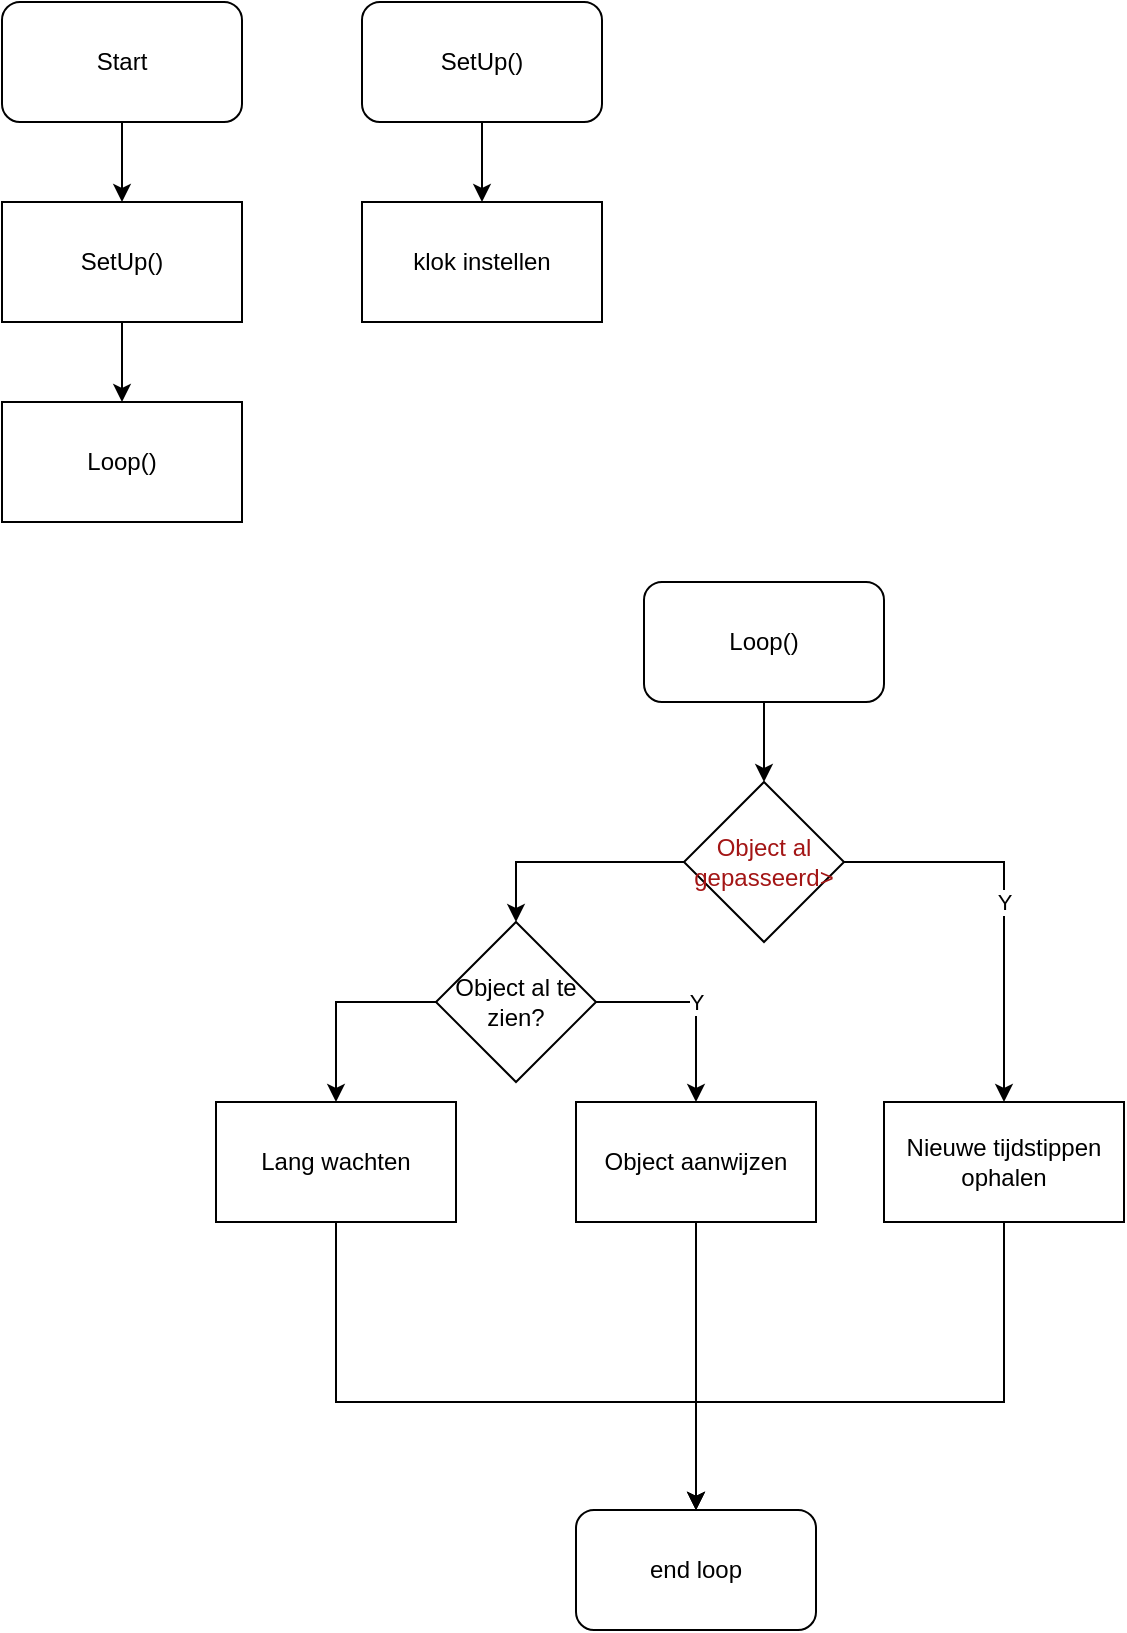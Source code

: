 <mxfile version="13.3.5" type="github" pages="10"><diagram id="nDQQhAxj4RlYoFEvrxW1" name="Logic"><mxGraphModel dx="782" dy="420" grid="1" gridSize="10" guides="1" tooltips="1" connect="1" arrows="1" fold="1" page="1" pageScale="1" pageWidth="827" pageHeight="1169" math="0" shadow="0"><root><mxCell id="0"/><mxCell id="1" parent="0"/><mxCell id="RxTnRU1faDmKkdIVSHsz-3" style="edgeStyle=orthogonalEdgeStyle;rounded=0;orthogonalLoop=1;jettySize=auto;html=1;exitX=0.5;exitY=1;exitDx=0;exitDy=0;entryX=0.5;entryY=0;entryDx=0;entryDy=0;" parent="1" source="RxTnRU1faDmKkdIVSHsz-1" target="RxTnRU1faDmKkdIVSHsz-2" edge="1"><mxGeometry relative="1" as="geometry"/></mxCell><mxCell id="RxTnRU1faDmKkdIVSHsz-1" value="Start" style="rounded=1;whiteSpace=wrap;html=1;" parent="1" vertex="1"><mxGeometry x="80" y="80" width="120" height="60" as="geometry"/></mxCell><mxCell id="RxTnRU1faDmKkdIVSHsz-5" style="edgeStyle=orthogonalEdgeStyle;rounded=0;orthogonalLoop=1;jettySize=auto;html=1;exitX=0.5;exitY=1;exitDx=0;exitDy=0;" parent="1" source="RxTnRU1faDmKkdIVSHsz-2" target="RxTnRU1faDmKkdIVSHsz-4" edge="1"><mxGeometry relative="1" as="geometry"/></mxCell><mxCell id="RxTnRU1faDmKkdIVSHsz-2" value="SetUp()" style="rounded=0;whiteSpace=wrap;html=1;" parent="1" vertex="1"><mxGeometry x="80" y="180" width="120" height="60" as="geometry"/></mxCell><mxCell id="RxTnRU1faDmKkdIVSHsz-4" value="Loop()" style="rounded=0;whiteSpace=wrap;html=1;" parent="1" vertex="1"><mxGeometry x="80" y="280" width="120" height="60" as="geometry"/></mxCell><mxCell id="RxTnRU1faDmKkdIVSHsz-8" style="edgeStyle=orthogonalEdgeStyle;rounded=0;orthogonalLoop=1;jettySize=auto;html=1;entryX=0.5;entryY=0;entryDx=0;entryDy=0;exitX=0.5;exitY=1;exitDx=0;exitDy=0;" parent="1" source="RxTnRU1faDmKkdIVSHsz-9" target="RxTnRU1faDmKkdIVSHsz-7" edge="1"><mxGeometry relative="1" as="geometry"><mxPoint x="330" y="140" as="sourcePoint"/></mxGeometry></mxCell><mxCell id="RxTnRU1faDmKkdIVSHsz-7" value="klok instellen" style="rounded=0;whiteSpace=wrap;html=1;" parent="1" vertex="1"><mxGeometry x="260" y="180" width="120" height="60" as="geometry"/></mxCell><mxCell id="RxTnRU1faDmKkdIVSHsz-9" value="SetUp()" style="rounded=1;whiteSpace=wrap;html=1;" parent="1" vertex="1"><mxGeometry x="260" y="80" width="120" height="60" as="geometry"/></mxCell><mxCell id="sU8q8aGVL8Nn1faptgtp-1" style="edgeStyle=orthogonalEdgeStyle;rounded=0;orthogonalLoop=1;jettySize=auto;html=1;exitX=0.5;exitY=1;exitDx=0;exitDy=0;entryX=0.5;entryY=0;entryDx=0;entryDy=0;" parent="1" source="sU8q8aGVL8Nn1faptgtp-2" target="sU8q8aGVL8Nn1faptgtp-5" edge="1"><mxGeometry relative="1" as="geometry"><mxPoint x="461" y="470" as="targetPoint"/></mxGeometry></mxCell><mxCell id="sU8q8aGVL8Nn1faptgtp-2" value="Loop()" style="rounded=1;whiteSpace=wrap;html=1;" parent="1" vertex="1"><mxGeometry x="401" y="370" width="120" height="60" as="geometry"/></mxCell><mxCell id="sU8q8aGVL8Nn1faptgtp-3" value="Y" style="edgeStyle=orthogonalEdgeStyle;rounded=0;orthogonalLoop=1;jettySize=auto;html=1;exitX=1;exitY=0.5;exitDx=0;exitDy=0;entryX=0.5;entryY=0;entryDx=0;entryDy=0;" parent="1" source="sU8q8aGVL8Nn1faptgtp-5" target="sU8q8aGVL8Nn1faptgtp-10" edge="1"><mxGeometry relative="1" as="geometry"/></mxCell><mxCell id="sU8q8aGVL8Nn1faptgtp-4" style="edgeStyle=orthogonalEdgeStyle;rounded=0;orthogonalLoop=1;jettySize=auto;html=1;entryX=0.5;entryY=0;entryDx=0;entryDy=0;" parent="1" source="sU8q8aGVL8Nn1faptgtp-5" target="sU8q8aGVL8Nn1faptgtp-14" edge="1"><mxGeometry relative="1" as="geometry"/></mxCell><mxCell id="sU8q8aGVL8Nn1faptgtp-5" value="&lt;font color=&quot;#a31515&quot;&gt;Object al gepasseerd&amp;gt;&lt;/font&gt;" style="rhombus;whiteSpace=wrap;html=1;" parent="1" vertex="1"><mxGeometry x="421" y="470" width="80" height="80" as="geometry"/></mxCell><mxCell id="sU8q8aGVL8Nn1faptgtp-6" style="edgeStyle=orthogonalEdgeStyle;rounded=0;orthogonalLoop=1;jettySize=auto;html=1;exitX=0.5;exitY=1;exitDx=0;exitDy=0;entryX=0.5;entryY=0;entryDx=0;entryDy=0;" parent="1" source="sU8q8aGVL8Nn1faptgtp-15" target="sU8q8aGVL8Nn1faptgtp-11" edge="1"><mxGeometry relative="1" as="geometry"><Array as="points"><mxPoint x="247" y="780"/><mxPoint x="427" y="780"/></Array></mxGeometry></mxCell><mxCell id="sU8q8aGVL8Nn1faptgtp-7" style="edgeStyle=orthogonalEdgeStyle;rounded=0;orthogonalLoop=1;jettySize=auto;html=1;exitX=0.5;exitY=1;exitDx=0;exitDy=0;entryX=0.5;entryY=0;entryDx=0;entryDy=0;" parent="1" source="sU8q8aGVL8Nn1faptgtp-8" target="sU8q8aGVL8Nn1faptgtp-11" edge="1"><mxGeometry relative="1" as="geometry"/></mxCell><mxCell id="sU8q8aGVL8Nn1faptgtp-8" value="Object aanwijzen" style="rounded=0;whiteSpace=wrap;html=1;" parent="1" vertex="1"><mxGeometry x="367" y="630" width="120" height="60" as="geometry"/></mxCell><mxCell id="sU8q8aGVL8Nn1faptgtp-9" style="edgeStyle=orthogonalEdgeStyle;rounded=0;orthogonalLoop=1;jettySize=auto;html=1;exitX=0.5;exitY=1;exitDx=0;exitDy=0;entryX=0.5;entryY=0;entryDx=0;entryDy=0;" parent="1" source="sU8q8aGVL8Nn1faptgtp-10" target="sU8q8aGVL8Nn1faptgtp-11" edge="1"><mxGeometry relative="1" as="geometry"><Array as="points"><mxPoint x="581" y="780"/><mxPoint x="427" y="780"/></Array></mxGeometry></mxCell><mxCell id="sU8q8aGVL8Nn1faptgtp-10" value="Nieuwe tijdstippen ophalen" style="rounded=0;whiteSpace=wrap;html=1;" parent="1" vertex="1"><mxGeometry x="521" y="630" width="120" height="60" as="geometry"/></mxCell><mxCell id="sU8q8aGVL8Nn1faptgtp-11" value="end loop" style="rounded=1;whiteSpace=wrap;html=1;" parent="1" vertex="1"><mxGeometry x="367" y="834" width="120" height="60" as="geometry"/></mxCell><mxCell id="sU8q8aGVL8Nn1faptgtp-12" value="Y" style="edgeStyle=orthogonalEdgeStyle;rounded=0;orthogonalLoop=1;jettySize=auto;html=1;exitX=1;exitY=0.5;exitDx=0;exitDy=0;entryX=0.5;entryY=0;entryDx=0;entryDy=0;" parent="1" source="sU8q8aGVL8Nn1faptgtp-14" target="sU8q8aGVL8Nn1faptgtp-8" edge="1"><mxGeometry relative="1" as="geometry"/></mxCell><mxCell id="sU8q8aGVL8Nn1faptgtp-13" style="edgeStyle=orthogonalEdgeStyle;rounded=0;orthogonalLoop=1;jettySize=auto;html=1;exitX=0;exitY=0.5;exitDx=0;exitDy=0;entryX=0.5;entryY=0;entryDx=0;entryDy=0;" parent="1" source="sU8q8aGVL8Nn1faptgtp-14" target="sU8q8aGVL8Nn1faptgtp-15" edge="1"><mxGeometry relative="1" as="geometry"/></mxCell><mxCell id="sU8q8aGVL8Nn1faptgtp-14" value="Object al te zien?" style="rhombus;whiteSpace=wrap;html=1;" parent="1" vertex="1"><mxGeometry x="297" y="540" width="80" height="80" as="geometry"/></mxCell><mxCell id="sU8q8aGVL8Nn1faptgtp-15" value="Lang wachten" style="rounded=0;whiteSpace=wrap;html=1;" parent="1" vertex="1"><mxGeometry x="187" y="630" width="120" height="60" as="geometry"/></mxCell></root></mxGraphModel></diagram><diagram id="efiXslAv6-3OdvZulFKF" name="Implementation"><mxGraphModel dx="782" dy="-700" grid="1" gridSize="10" guides="1" tooltips="1" connect="1" arrows="1" fold="1" page="1" pageScale="1" pageWidth="827" pageHeight="1169" math="0" shadow="0"><root><mxCell id="IdVS6KL1bfnr16f-OzYC-0"/><mxCell id="IdVS6KL1bfnr16f-OzYC-1" parent="IdVS6KL1bfnr16f-OzYC-0"/><mxCell id="a0s-H_hqIcFndkq2yUYq-0" style="edgeStyle=orthogonalEdgeStyle;rounded=0;orthogonalLoop=1;jettySize=auto;html=1;exitX=0.5;exitY=1;exitDx=0;exitDy=0;entryX=0.5;entryY=0;entryDx=0;entryDy=0;" parent="IdVS6KL1bfnr16f-OzYC-1" source="a0s-H_hqIcFndkq2yUYq-1" target="NyYxsbjVrNgpFcgHuMkc-5" edge="1"><mxGeometry relative="1" as="geometry"><mxPoint x="404" y="1650" as="targetPoint"/></mxGeometry></mxCell><mxCell id="a0s-H_hqIcFndkq2yUYq-1" value="Loop()" style="rounded=1;whiteSpace=wrap;html=1;" parent="IdVS6KL1bfnr16f-OzYC-1" vertex="1"><mxGeometry x="357" y="1310" width="120" height="60" as="geometry"/></mxCell><mxCell id="a0s-H_hqIcFndkq2yUYq-2" value="Y" style="edgeStyle=orthogonalEdgeStyle;rounded=0;orthogonalLoop=1;jettySize=auto;html=1;exitX=1;exitY=0.5;exitDx=0;exitDy=0;entryX=0.5;entryY=0;entryDx=0;entryDy=0;" parent="IdVS6KL1bfnr16f-OzYC-1" source="a0s-H_hqIcFndkq2yUYq-4" target="a0s-H_hqIcFndkq2yUYq-9" edge="1"><mxGeometry relative="1" as="geometry"/></mxCell><mxCell id="a0s-H_hqIcFndkq2yUYq-3" style="edgeStyle=orthogonalEdgeStyle;rounded=0;orthogonalLoop=1;jettySize=auto;html=1;entryX=0.5;entryY=0;entryDx=0;entryDy=0;" parent="IdVS6KL1bfnr16f-OzYC-1" source="a0s-H_hqIcFndkq2yUYq-4" target="a0s-H_hqIcFndkq2yUYq-13" edge="1"><mxGeometry relative="1" as="geometry"><mxPoint x="260" y="1600" as="targetPoint"/></mxGeometry></mxCell><mxCell id="a0s-H_hqIcFndkq2yUYq-4" value="&lt;font color=&quot;#a31515&quot;&gt;currentUnixTime &amp;gt; pointerEndTime&lt;/font&gt;" style="rhombus;whiteSpace=wrap;html=1;strokeColor=#FF0000;" parent="IdVS6KL1bfnr16f-OzYC-1" vertex="1"><mxGeometry x="377" y="1510" width="80" height="80" as="geometry"/></mxCell><mxCell id="a0s-H_hqIcFndkq2yUYq-5" style="edgeStyle=orthogonalEdgeStyle;rounded=0;orthogonalLoop=1;jettySize=auto;html=1;exitX=0.5;exitY=1;exitDx=0;exitDy=0;entryX=0.5;entryY=0;entryDx=0;entryDy=0;" parent="IdVS6KL1bfnr16f-OzYC-1" source="NyYxsbjVrNgpFcgHuMkc-0" target="a0s-H_hqIcFndkq2yUYq-10" edge="1"><mxGeometry relative="1" as="geometry"><Array as="points"><mxPoint x="190" y="1890"/><mxPoint x="370" y="1890"/></Array><mxPoint x="190" y="1802" as="sourcePoint"/></mxGeometry></mxCell><mxCell id="a0s-H_hqIcFndkq2yUYq-6" style="edgeStyle=orthogonalEdgeStyle;rounded=0;orthogonalLoop=1;jettySize=auto;html=1;exitX=0.5;exitY=1;exitDx=0;exitDy=0;entryX=0.5;entryY=0;entryDx=0;entryDy=0;" parent="IdVS6KL1bfnr16f-OzYC-1" source="a0s-H_hqIcFndkq2yUYq-7" target="a0s-H_hqIcFndkq2yUYq-10" edge="1"><mxGeometry relative="1" as="geometry"/></mxCell><mxCell id="a0s-H_hqIcFndkq2yUYq-7" value="adjustPointer();" style="rounded=0;whiteSpace=wrap;html=1;" parent="IdVS6KL1bfnr16f-OzYC-1" vertex="1"><mxGeometry x="310" y="1742" width="120" height="60" as="geometry"/></mxCell><mxCell id="a0s-H_hqIcFndkq2yUYq-8" style="edgeStyle=orthogonalEdgeStyle;rounded=0;orthogonalLoop=1;jettySize=auto;html=1;exitX=0.5;exitY=1;exitDx=0;exitDy=0;entryX=0.5;entryY=0;entryDx=0;entryDy=0;" parent="IdVS6KL1bfnr16f-OzYC-1" source="a0s-H_hqIcFndkq2yUYq-9" target="a0s-H_hqIcFndkq2yUYq-10" edge="1"><mxGeometry relative="1" as="geometry"><Array as="points"><mxPoint x="550" y="1890"/><mxPoint x="370" y="1890"/></Array></mxGeometry></mxCell><mxCell id="a0s-H_hqIcFndkq2yUYq-9" value="getPointerTimes();" style="rounded=0;whiteSpace=wrap;html=1;" parent="IdVS6KL1bfnr16f-OzYC-1" vertex="1"><mxGeometry x="490" y="1742" width="120" height="60" as="geometry"/></mxCell><mxCell id="a0s-H_hqIcFndkq2yUYq-10" value="end loop" style="rounded=1;whiteSpace=wrap;html=1;" parent="IdVS6KL1bfnr16f-OzYC-1" vertex="1"><mxGeometry x="310" y="1946" width="120" height="60" as="geometry"/></mxCell><mxCell id="a0s-H_hqIcFndkq2yUYq-11" value="Y" style="edgeStyle=orthogonalEdgeStyle;rounded=0;orthogonalLoop=1;jettySize=auto;html=1;exitX=1;exitY=0.5;exitDx=0;exitDy=0;entryX=0.5;entryY=0;entryDx=0;entryDy=0;" parent="IdVS6KL1bfnr16f-OzYC-1" source="a0s-H_hqIcFndkq2yUYq-13" target="a0s-H_hqIcFndkq2yUYq-7" edge="1"><mxGeometry relative="1" as="geometry"/></mxCell><mxCell id="a0s-H_hqIcFndkq2yUYq-12" style="edgeStyle=orthogonalEdgeStyle;rounded=0;orthogonalLoop=1;jettySize=auto;html=1;exitX=0;exitY=0.5;exitDx=0;exitDy=0;entryX=0.5;entryY=0;entryDx=0;entryDy=0;" parent="IdVS6KL1bfnr16f-OzYC-1" source="a0s-H_hqIcFndkq2yUYq-13" target="NyYxsbjVrNgpFcgHuMkc-0" edge="1"><mxGeometry relative="1" as="geometry"><mxPoint x="190" y="1790" as="targetPoint"/></mxGeometry></mxCell><mxCell id="a0s-H_hqIcFndkq2yUYq-13" value="&lt;font color=&quot;#ff0000&quot;&gt;currentUnixTime &amp;gt; pointerStartTime&lt;/font&gt;" style="rhombus;whiteSpace=wrap;html=1;" parent="IdVS6KL1bfnr16f-OzYC-1" vertex="1"><mxGeometry x="238" y="1620" width="80" height="80" as="geometry"/></mxCell><mxCell id="NyYxsbjVrNgpFcgHuMkc-0" value="longWait();" style="rounded=0;whiteSpace=wrap;html=1;" parent="IdVS6KL1bfnr16f-OzYC-1" vertex="1"><mxGeometry x="130" y="1742" width="120" height="60" as="geometry"/></mxCell><mxCell id="NyYxsbjVrNgpFcgHuMkc-6" style="edgeStyle=orthogonalEdgeStyle;rounded=0;orthogonalLoop=1;jettySize=auto;html=1;entryX=0.5;entryY=0;entryDx=0;entryDy=0;" parent="IdVS6KL1bfnr16f-OzYC-1" source="NyYxsbjVrNgpFcgHuMkc-5" target="a0s-H_hqIcFndkq2yUYq-4" edge="1"><mxGeometry relative="1" as="geometry"/></mxCell><mxCell id="NyYxsbjVrNgpFcgHuMkc-5" value="currentUnixTime = now();" style="rounded=0;whiteSpace=wrap;html=1;" parent="IdVS6KL1bfnr16f-OzYC-1" vertex="1"><mxGeometry x="357" y="1410" width="120" height="60" as="geometry"/></mxCell></root></mxGraphModel></diagram><diagram id="BEx0y8CiLBLKh0M9fWWI" name="getPointerTimes"><mxGraphModel dx="782" dy="420" grid="1" gridSize="10" guides="1" tooltips="1" connect="1" arrows="1" fold="1" page="1" pageScale="1" pageWidth="827" pageHeight="1169" math="0" shadow="0"><root><mxCell id="r6SBKmlqi-Pft_uJKXr2-0"/><mxCell id="r6SBKmlqi-Pft_uJKXr2-1" parent="r6SBKmlqi-Pft_uJKXr2-0"/><mxCell id="zvjhDaUN_yfEoejAMure-0" style="edgeStyle=orthogonalEdgeStyle;rounded=0;orthogonalLoop=1;jettySize=auto;html=1;exitX=0.5;exitY=1;exitDx=0;exitDy=0;entryX=0.5;entryY=0;entryDx=0;entryDy=0;" parent="r6SBKmlqi-Pft_uJKXr2-1" source="zvjhDaUN_yfEoejAMure-1" target="zvjhDaUN_yfEoejAMure-4" edge="1"><mxGeometry relative="1" as="geometry"><mxPoint x="360" y="260" as="targetPoint"/></mxGeometry></mxCell><mxCell id="zvjhDaUN_yfEoejAMure-1" value="getPointerTimes()" style="rounded=1;whiteSpace=wrap;html=1;strokeColor=#FF0000;" parent="r6SBKmlqi-Pft_uJKXr2-1" vertex="1"><mxGeometry x="300" y="170" width="120" height="60" as="geometry"/></mxCell><mxCell id="zvjhDaUN_yfEoejAMure-2" value="end" style="rounded=1;whiteSpace=wrap;html=1;strokeColor=#FF0000;" parent="r6SBKmlqi-Pft_uJKXr2-1" vertex="1"><mxGeometry x="300" y="1010" width="120" height="60" as="geometry"/></mxCell><mxCell id="zvjhDaUN_yfEoejAMure-3" style="edgeStyle=orthogonalEdgeStyle;rounded=0;orthogonalLoop=1;jettySize=auto;html=1;entryX=0.5;entryY=0;entryDx=0;entryDy=0;" parent="r6SBKmlqi-Pft_uJKXr2-1" source="zvjhDaUN_yfEoejAMure-4" target="zvjhDaUN_yfEoejAMure-6" edge="1"><mxGeometry relative="1" as="geometry"><mxPoint x="360" y="350" as="targetPoint"/></mxGeometry></mxCell><mxCell id="zvjhDaUN_yfEoejAMure-4" value="show(&quot;Passage opzoeken...&quot;, &quot;status&quot;);" style="rounded=0;whiteSpace=wrap;html=1;strokeColor=#FF0000;" parent="r6SBKmlqi-Pft_uJKXr2-1" vertex="1"><mxGeometry x="300" y="263" width="120" height="60" as="geometry"/></mxCell><mxCell id="zvjhDaUN_yfEoejAMure-5" style="edgeStyle=orthogonalEdgeStyle;rounded=0;orthogonalLoop=1;jettySize=auto;html=1;exitX=0.5;exitY=1;exitDx=0;exitDy=0;entryX=0.5;entryY=0;entryDx=0;entryDy=0;" parent="r6SBKmlqi-Pft_uJKXr2-1" source="zvjhDaUN_yfEoejAMure-6" target="zvjhDaUN_yfEoejAMure-8" edge="1"><mxGeometry relative="1" as="geometry"/></mxCell><mxCell id="zvjhDaUN_yfEoejAMure-6" value="Send HTTP request" style="rounded=0;whiteSpace=wrap;html=1;strokeColor=#FF0000;" parent="r6SBKmlqi-Pft_uJKXr2-1" vertex="1"><mxGeometry x="300" y="357" width="120" height="60" as="geometry"/></mxCell><mxCell id="zvjhDaUN_yfEoejAMure-7" style="edgeStyle=orthogonalEdgeStyle;rounded=0;orthogonalLoop=1;jettySize=auto;html=1;exitX=0.5;exitY=1;exitDx=0;exitDy=0;entryX=0.5;entryY=0;entryDx=0;entryDy=0;" parent="r6SBKmlqi-Pft_uJKXr2-1" source="zvjhDaUN_yfEoejAMure-8" target="zvjhDaUN_yfEoejAMure-10" edge="1"><mxGeometry relative="1" as="geometry"/></mxCell><mxCell id="zvjhDaUN_yfEoejAMure-8" value="Check HTTP status" style="rounded=0;whiteSpace=wrap;html=1;strokeColor=#FF0000;" parent="r6SBKmlqi-Pft_uJKXr2-1" vertex="1"><mxGeometry x="300" y="450" width="120" height="60" as="geometry"/></mxCell><mxCell id="zvjhDaUN_yfEoejAMure-9" style="edgeStyle=orthogonalEdgeStyle;rounded=0;orthogonalLoop=1;jettySize=auto;html=1;exitX=0.5;exitY=1;exitDx=0;exitDy=0;entryX=0.5;entryY=0;entryDx=0;entryDy=0;" parent="r6SBKmlqi-Pft_uJKXr2-1" source="zvjhDaUN_yfEoejAMure-10" target="zvjhDaUN_yfEoejAMure-12" edge="1"><mxGeometry relative="1" as="geometry"/></mxCell><mxCell id="zvjhDaUN_yfEoejAMure-10" value="Skip HTTP headers" style="rounded=0;whiteSpace=wrap;html=1;strokeColor=#FF0000;" parent="r6SBKmlqi-Pft_uJKXr2-1" vertex="1"><mxGeometry x="300" y="543" width="120" height="60" as="geometry"/></mxCell><mxCell id="zvjhDaUN_yfEoejAMure-11" style="edgeStyle=orthogonalEdgeStyle;rounded=0;orthogonalLoop=1;jettySize=auto;html=1;exitX=0.5;exitY=1;exitDx=0;exitDy=0;entryX=0.5;entryY=0;entryDx=0;entryDy=0;" parent="r6SBKmlqi-Pft_uJKXr2-1" source="zvjhDaUN_yfEoejAMure-12" target="zvjhDaUN_yfEoejAMure-14" edge="1"><mxGeometry relative="1" as="geometry"><mxPoint x="360" y="710" as="targetPoint"/></mxGeometry></mxCell><mxCell id="zvjhDaUN_yfEoejAMure-12" value="Allocate the JSON document" style="rounded=0;whiteSpace=wrap;html=1;strokeColor=#FF0000;" parent="r6SBKmlqi-Pft_uJKXr2-1" vertex="1"><mxGeometry x="300" y="637" width="120" height="60" as="geometry"/></mxCell><mxCell id="zvjhDaUN_yfEoejAMure-13" style="edgeStyle=orthogonalEdgeStyle;rounded=0;orthogonalLoop=1;jettySize=auto;html=1;exitX=0.5;exitY=1;exitDx=0;exitDy=0;" parent="r6SBKmlqi-Pft_uJKXr2-1" source="zvjhDaUN_yfEoejAMure-14" edge="1"><mxGeometry relative="1" as="geometry"><mxPoint x="360" y="820" as="targetPoint"/></mxGeometry></mxCell><mxCell id="zvjhDaUN_yfEoejAMure-14" value="Parse JSON object" style="rounded=0;whiteSpace=wrap;html=1;strokeColor=#FF0000;" parent="r6SBKmlqi-Pft_uJKXr2-1" vertex="1"><mxGeometry x="300" y="730" width="120" height="60" as="geometry"/></mxCell><mxCell id="zvjhDaUN_yfEoejAMure-15" style="edgeStyle=orthogonalEdgeStyle;rounded=0;orthogonalLoop=1;jettySize=auto;html=1;exitX=0.5;exitY=1;exitDx=0;exitDy=0;entryX=0.5;entryY=0;entryDx=0;entryDy=0;" parent="r6SBKmlqi-Pft_uJKXr2-1" source="zvjhDaUN_yfEoejAMure-16" target="zvjhDaUN_yfEoejAMure-18" edge="1"><mxGeometry relative="1" as="geometry"/></mxCell><mxCell id="zvjhDaUN_yfEoejAMure-16" value="Extract values to vars" style="rounded=0;whiteSpace=wrap;html=1;strokeColor=#FF0000;" parent="r6SBKmlqi-Pft_uJKXr2-1" vertex="1"><mxGeometry x="300" y="823" width="120" height="60" as="geometry"/></mxCell><mxCell id="zvjhDaUN_yfEoejAMure-17" style="edgeStyle=orthogonalEdgeStyle;rounded=0;orthogonalLoop=1;jettySize=auto;html=1;exitX=0.5;exitY=1;exitDx=0;exitDy=0;entryX=0.5;entryY=0;entryDx=0;entryDy=0;" parent="r6SBKmlqi-Pft_uJKXr2-1" source="zvjhDaUN_yfEoejAMure-18" target="zvjhDaUN_yfEoejAMure-2" edge="1"><mxGeometry relative="1" as="geometry"/></mxCell><mxCell id="zvjhDaUN_yfEoejAMure-18" value="Disconnect" style="rounded=0;whiteSpace=wrap;html=1;strokeColor=#FF0000;" parent="r6SBKmlqi-Pft_uJKXr2-1" vertex="1"><mxGeometry x="300" y="917" width="120" height="60" as="geometry"/></mxCell></root></mxGraphModel></diagram><diagram name="getPointerTimesV5" id="C3xMRI11Bo2y2GQF9F-r"><mxGraphModel dx="1117" dy="600" grid="1" gridSize="10" guides="1" tooltips="1" connect="1" arrows="1" fold="1" page="1" pageScale="1" pageWidth="827" pageHeight="1169" math="0" shadow="0"><root><mxCell id="EUlLvWQxvHw2YS6Bk0P1-0"/><mxCell id="EUlLvWQxvHw2YS6Bk0P1-1" parent="EUlLvWQxvHw2YS6Bk0P1-0"/><mxCell id="EUlLvWQxvHw2YS6Bk0P1-4" value="end" style="rounded=1;whiteSpace=wrap;html=1;strokeColor=#b85450;fillColor=#f8cecc;" vertex="1" parent="EUlLvWQxvHw2YS6Bk0P1-1"><mxGeometry x="366" y="880" width="120" height="60" as="geometry"/></mxCell><mxCell id="nSQ1ep5pkLRNmyZ5NTTE-16" style="edgeStyle=orthogonalEdgeStyle;rounded=0;orthogonalLoop=1;jettySize=auto;html=1;exitX=0.5;exitY=1;exitDx=0;exitDy=0;entryX=0.5;entryY=0;entryDx=0;entryDy=0;" edge="1" parent="EUlLvWQxvHw2YS6Bk0P1-1" source="EUlLvWQxvHw2YS6Bk0P1-21" target="nSQ1ep5pkLRNmyZ5NTTE-13"><mxGeometry relative="1" as="geometry"/></mxCell><mxCell id="EUlLvWQxvHw2YS6Bk0P1-21" value="getPointerTimes()" style="rounded=1;whiteSpace=wrap;html=1;fillColor=#f8cecc;strokeColor=#b85450;" vertex="1" parent="EUlLvWQxvHw2YS6Bk0P1-1"><mxGeometry x="366" y="230" width="120" height="60" as="geometry"/></mxCell><mxCell id="nSQ1ep5pkLRNmyZ5NTTE-19" value="Y" style="edgeStyle=orthogonalEdgeStyle;rounded=0;orthogonalLoop=1;jettySize=auto;html=1;exitX=1;exitY=0.5;exitDx=0;exitDy=0;entryX=0.5;entryY=0;entryDx=0;entryDy=0;" edge="1" parent="EUlLvWQxvHw2YS6Bk0P1-1" source="EUlLvWQxvHw2YS6Bk0P1-24" target="EUlLvWQxvHw2YS6Bk0P1-6"><mxGeometry relative="1" as="geometry"/></mxCell><mxCell id="nSQ1ep5pkLRNmyZ5NTTE-23" value="N" style="edgeStyle=orthogonalEdgeStyle;rounded=0;orthogonalLoop=1;jettySize=auto;html=1;exitX=0;exitY=0.5;exitDx=0;exitDy=0;entryX=0.5;entryY=0;entryDx=0;entryDy=0;" edge="1" parent="EUlLvWQxvHw2YS6Bk0P1-1" source="EUlLvWQxvHw2YS6Bk0P1-24" target="nSQ1ep5pkLRNmyZ5NTTE-22"><mxGeometry relative="1" as="geometry"/></mxCell><mxCell id="EUlLvWQxvHw2YS6Bk0P1-24" value="passages &amp;lt; 1 &amp;amp;&amp;amp; &lt;br&gt;dagteller &amp;lt; 5" style="rhombus;whiteSpace=wrap;html=1;" vertex="1" parent="EUlLvWQxvHw2YS6Bk0P1-1"><mxGeometry x="386" y="440" width="80" height="80" as="geometry"/></mxCell><mxCell id="nSQ1ep5pkLRNmyZ5NTTE-17" style="edgeStyle=orthogonalEdgeStyle;rounded=0;orthogonalLoop=1;jettySize=auto;html=1;exitX=0.5;exitY=1;exitDx=0;exitDy=0;" edge="1" parent="EUlLvWQxvHw2YS6Bk0P1-1" source="nSQ1ep5pkLRNmyZ5NTTE-13" target="EUlLvWQxvHw2YS6Bk0P1-24"><mxGeometry relative="1" as="geometry"/></mxCell><mxCell id="nSQ1ep5pkLRNmyZ5NTTE-13" value="&lt;div&gt;&amp;nbsp; passages = 0;&lt;/div&gt;&lt;div&gt;&amp;nbsp; dagteller = 1;&lt;/div&gt;" style="rounded=0;whiteSpace=wrap;html=1;" vertex="1" parent="EUlLvWQxvHw2YS6Bk0P1-1"><mxGeometry x="366" y="360" width="120" height="40" as="geometry"/></mxCell><mxCell id="nSQ1ep5pkLRNmyZ5NTTE-14" value="" style="group" vertex="1" connectable="0" parent="EUlLvWQxvHw2YS6Bk0P1-1"><mxGeometry x="526" y="500" width="120" height="334" as="geometry"/></mxCell><mxCell id="nSQ1ep5pkLRNmyZ5NTTE-12" value="" style="group" vertex="1" connectable="0" parent="nSQ1ep5pkLRNmyZ5NTTE-14"><mxGeometry width="120" height="334" as="geometry"/></mxCell><mxCell id="EUlLvWQxvHw2YS6Bk0P1-6" value="show(&quot;Passage opzoeken...&quot;, &quot;status&quot;);" style="rounded=0;whiteSpace=wrap;html=1;strokeColor=#b85450;fillColor=#f8cecc;" vertex="1" parent="nSQ1ep5pkLRNmyZ5NTTE-12"><mxGeometry width="120" height="47" as="geometry"/></mxCell><mxCell id="EUlLvWQxvHw2YS6Bk0P1-8" value="Send HTTP request" style="rounded=0;whiteSpace=wrap;html=1;strokeColor=#b85450;fillColor=#f8cecc;" vertex="1" parent="nSQ1ep5pkLRNmyZ5NTTE-12"><mxGeometry y="64" width="120" height="17" as="geometry"/></mxCell><mxCell id="EUlLvWQxvHw2YS6Bk0P1-5" style="edgeStyle=orthogonalEdgeStyle;rounded=0;orthogonalLoop=1;jettySize=auto;html=1;entryX=0.5;entryY=0;entryDx=0;entryDy=0;" edge="1" parent="nSQ1ep5pkLRNmyZ5NTTE-12" source="EUlLvWQxvHw2YS6Bk0P1-6" target="EUlLvWQxvHw2YS6Bk0P1-8"><mxGeometry relative="1" as="geometry"><mxPoint x="60" y="94" as="targetPoint"/></mxGeometry></mxCell><mxCell id="EUlLvWQxvHw2YS6Bk0P1-10" value="Check HTTP status" style="rounded=0;whiteSpace=wrap;html=1;strokeColor=#b85450;fillColor=#f8cecc;" vertex="1" parent="nSQ1ep5pkLRNmyZ5NTTE-12"><mxGeometry y="104" width="120" height="20" as="geometry"/></mxCell><mxCell id="EUlLvWQxvHw2YS6Bk0P1-7" style="edgeStyle=orthogonalEdgeStyle;rounded=0;orthogonalLoop=1;jettySize=auto;html=1;exitX=0.5;exitY=1;exitDx=0;exitDy=0;entryX=0.5;entryY=0;entryDx=0;entryDy=0;" edge="1" parent="nSQ1ep5pkLRNmyZ5NTTE-12" source="EUlLvWQxvHw2YS6Bk0P1-8" target="EUlLvWQxvHw2YS6Bk0P1-10"><mxGeometry relative="1" as="geometry"/></mxCell><mxCell id="EUlLvWQxvHw2YS6Bk0P1-12" value="Skip HTTP headers" style="rounded=0;whiteSpace=wrap;html=1;strokeColor=#b85450;fillColor=#f8cecc;" vertex="1" parent="nSQ1ep5pkLRNmyZ5NTTE-12"><mxGeometry y="144" width="120" height="20" as="geometry"/></mxCell><mxCell id="EUlLvWQxvHw2YS6Bk0P1-9" style="edgeStyle=orthogonalEdgeStyle;rounded=0;orthogonalLoop=1;jettySize=auto;html=1;exitX=0.5;exitY=1;exitDx=0;exitDy=0;entryX=0.5;entryY=0;entryDx=0;entryDy=0;" edge="1" parent="nSQ1ep5pkLRNmyZ5NTTE-12" source="EUlLvWQxvHw2YS6Bk0P1-10" target="EUlLvWQxvHw2YS6Bk0P1-12"><mxGeometry relative="1" as="geometry"/></mxCell><mxCell id="EUlLvWQxvHw2YS6Bk0P1-16" value="Parse JSON object" style="rounded=0;whiteSpace=wrap;html=1;strokeColor=#b85450;fillColor=#f8cecc;" vertex="1" parent="nSQ1ep5pkLRNmyZ5NTTE-12"><mxGeometry y="184" width="120" height="23" as="geometry"/></mxCell><mxCell id="EUlLvWQxvHw2YS6Bk0P1-11" style="edgeStyle=orthogonalEdgeStyle;rounded=0;orthogonalLoop=1;jettySize=auto;html=1;exitX=0.5;exitY=1;exitDx=0;exitDy=0;entryX=0.5;entryY=0;entryDx=0;entryDy=0;" edge="1" parent="nSQ1ep5pkLRNmyZ5NTTE-12" source="EUlLvWQxvHw2YS6Bk0P1-12" target="EUlLvWQxvHw2YS6Bk0P1-16"><mxGeometry relative="1" as="geometry"><mxPoint x="60" y="224" as="targetPoint"/></mxGeometry></mxCell><mxCell id="EUlLvWQxvHw2YS6Bk0P1-18" value="Extract values to vars" style="rounded=0;whiteSpace=wrap;html=1;strokeColor=#b85450;fillColor=#f8cecc;" vertex="1" parent="nSQ1ep5pkLRNmyZ5NTTE-12"><mxGeometry y="224" width="120" height="20" as="geometry"/></mxCell><mxCell id="EUlLvWQxvHw2YS6Bk0P1-15" style="edgeStyle=orthogonalEdgeStyle;rounded=0;orthogonalLoop=1;jettySize=auto;html=1;exitX=0.5;exitY=1;exitDx=0;exitDy=0;entryX=0.5;entryY=0;entryDx=0;entryDy=0;" edge="1" parent="nSQ1ep5pkLRNmyZ5NTTE-12" source="EUlLvWQxvHw2YS6Bk0P1-16" target="EUlLvWQxvHw2YS6Bk0P1-18"><mxGeometry relative="1" as="geometry"><mxPoint x="60" y="564" as="targetPoint"/></mxGeometry></mxCell><mxCell id="nSQ1ep5pkLRNmyZ5NTTE-21" style="edgeStyle=orthogonalEdgeStyle;rounded=0;orthogonalLoop=1;jettySize=auto;html=1;exitX=0.5;exitY=1;exitDx=0;exitDy=0;entryX=0.5;entryY=0;entryDx=0;entryDy=0;" edge="1" parent="nSQ1ep5pkLRNmyZ5NTTE-12" source="EUlLvWQxvHw2YS6Bk0P1-20" target="nSQ1ep5pkLRNmyZ5NTTE-20"><mxGeometry relative="1" as="geometry"/></mxCell><mxCell id="EUlLvWQxvHw2YS6Bk0P1-20" value="Disconnect" style="rounded=0;whiteSpace=wrap;html=1;strokeColor=#b85450;fillColor=#f8cecc;" vertex="1" parent="nSQ1ep5pkLRNmyZ5NTTE-12"><mxGeometry y="264" width="120" height="20" as="geometry"/></mxCell><mxCell id="nSQ1ep5pkLRNmyZ5NTTE-6" style="edgeStyle=orthogonalEdgeStyle;rounded=0;orthogonalLoop=1;jettySize=auto;html=1;exitX=0.5;exitY=1;exitDx=0;exitDy=0;entryX=0.5;entryY=0;entryDx=0;entryDy=0;" edge="1" parent="nSQ1ep5pkLRNmyZ5NTTE-12" source="EUlLvWQxvHw2YS6Bk0P1-18" target="EUlLvWQxvHw2YS6Bk0P1-20"><mxGeometry relative="1" as="geometry"/></mxCell><mxCell id="nSQ1ep5pkLRNmyZ5NTTE-2" style="edgeStyle=orthogonalEdgeStyle;rounded=0;orthogonalLoop=1;jettySize=auto;html=1;exitX=0.5;exitY=1;exitDx=0;exitDy=0;" edge="1" parent="nSQ1ep5pkLRNmyZ5NTTE-12"><mxGeometry relative="1" as="geometry"><mxPoint x="60" y="316" as="sourcePoint"/><mxPoint x="60" y="316" as="targetPoint"/></mxGeometry></mxCell><mxCell id="nSQ1ep5pkLRNmyZ5NTTE-20" value="dagteller++;" style="rounded=0;whiteSpace=wrap;html=1;" vertex="1" parent="nSQ1ep5pkLRNmyZ5NTTE-12"><mxGeometry y="310" width="120" height="24" as="geometry"/></mxCell><mxCell id="nSQ1ep5pkLRNmyZ5NTTE-26" value="Y" style="edgeStyle=orthogonalEdgeStyle;rounded=0;orthogonalLoop=1;jettySize=auto;html=1;exitX=1;exitY=0.5;exitDx=0;exitDy=0;entryX=0.5;entryY=0;entryDx=0;entryDy=0;" edge="1" parent="EUlLvWQxvHw2YS6Bk0P1-1" source="nSQ1ep5pkLRNmyZ5NTTE-22" target="nSQ1ep5pkLRNmyZ5NTTE-25"><mxGeometry relative="1" as="geometry"/></mxCell><mxCell id="nSQ1ep5pkLRNmyZ5NTTE-22" value="passages &lt;br&gt;&amp;gt; 0" style="rhombus;whiteSpace=wrap;html=1;" vertex="1" parent="EUlLvWQxvHw2YS6Bk0P1-1"><mxGeometry x="200" y="520" width="80" height="80" as="geometry"/></mxCell><mxCell id="nSQ1ep5pkLRNmyZ5NTTE-24" style="edgeStyle=orthogonalEdgeStyle;rounded=0;orthogonalLoop=1;jettySize=auto;html=1;exitX=0.5;exitY=1;exitDx=0;exitDy=0;entryX=0.5;entryY=0;entryDx=0;entryDy=0;" edge="1" parent="EUlLvWQxvHw2YS6Bk0P1-1" source="nSQ1ep5pkLRNmyZ5NTTE-20" target="EUlLvWQxvHw2YS6Bk0P1-24"><mxGeometry relative="1" as="geometry"><Array as="points"><mxPoint x="586" y="854"/><mxPoint x="686" y="854"/><mxPoint x="686" y="440"/></Array></mxGeometry></mxCell><mxCell id="nSQ1ep5pkLRNmyZ5NTTE-28" value="Y" style="edgeStyle=orthogonalEdgeStyle;rounded=0;orthogonalLoop=1;jettySize=auto;html=1;exitX=1;exitY=0.5;exitDx=0;exitDy=0;entryX=0.5;entryY=0;entryDx=0;entryDy=0;" edge="1" parent="EUlLvWQxvHw2YS6Bk0P1-1" source="nSQ1ep5pkLRNmyZ5NTTE-25" target="nSQ1ep5pkLRNmyZ5NTTE-27"><mxGeometry relative="1" as="geometry"/></mxCell><mxCell id="nSQ1ep5pkLRNmyZ5NTTE-25" value="data.passes[0].startUTC &amp;lt; startUTC &lt;br&gt;|| startUTC == 0" style="rhombus;whiteSpace=wrap;html=1;" vertex="1" parent="EUlLvWQxvHw2YS6Bk0P1-1"><mxGeometry x="280" y="604" width="80" height="80" as="geometry"/></mxCell><mxCell id="q-DVLbiurE1F2ZPn0obk-0" style="edgeStyle=orthogonalEdgeStyle;rounded=0;orthogonalLoop=1;jettySize=auto;html=1;exitX=0.5;exitY=1;exitDx=0;exitDy=0;" edge="1" parent="EUlLvWQxvHw2YS6Bk0P1-1" source="nSQ1ep5pkLRNmyZ5NTTE-27" target="EUlLvWQxvHw2YS6Bk0P1-4"><mxGeometry relative="1" as="geometry"/></mxCell><mxCell id="q-DVLbiurE1F2ZPn0obk-2" style="edgeStyle=orthogonalEdgeStyle;rounded=0;orthogonalLoop=1;jettySize=auto;html=1;exitX=0;exitY=0.5;exitDx=0;exitDy=0;entryX=0;entryY=0.5;entryDx=0;entryDy=0;dashed=1;" edge="1" parent="EUlLvWQxvHw2YS6Bk0P1-1" source="nSQ1ep5pkLRNmyZ5NTTE-27" target="nSQ1ep5pkLRNmyZ5NTTE-13"><mxGeometry relative="1" as="geometry"><Array as="points"><mxPoint x="140" y="735"/><mxPoint x="140" y="380"/></Array></mxGeometry></mxCell><mxCell id="nSQ1ep5pkLRNmyZ5NTTE-27" value="satname =&lt;br&gt;startUTC =&amp;nbsp;&lt;br&gt;endUTC =" style="rounded=0;whiteSpace=wrap;html=1;" vertex="1" parent="EUlLvWQxvHw2YS6Bk0P1-1"><mxGeometry x="366" y="710" width="120" height="50" as="geometry"/></mxCell></root></mxGraphModel></diagram><diagram id="hcRZxBLnkPYzBo_4Iekc" name="adjustPointer"><mxGraphModel dx="782" dy="420" grid="1" gridSize="10" guides="1" tooltips="1" connect="1" arrows="1" fold="1" page="1" pageScale="1" pageWidth="827" pageHeight="1169" math="0" shadow="0"><root><mxCell id="bo0La1NqavC5dOz9yf5Q-0"/><mxCell id="bo0La1NqavC5dOz9yf5Q-1" parent="bo0La1NqavC5dOz9yf5Q-0"/><mxCell id="DYXcT_CRmD8rg1mXvYWh-0" style="edgeStyle=orthogonalEdgeStyle;rounded=0;orthogonalLoop=1;jettySize=auto;html=1;exitX=0.5;exitY=1;exitDx=0;exitDy=0;entryX=0.5;entryY=0;entryDx=0;entryDy=0;" parent="bo0La1NqavC5dOz9yf5Q-1" source="DYXcT_CRmD8rg1mXvYWh-1" target="DYXcT_CRmD8rg1mXvYWh-4" edge="1"><mxGeometry relative="1" as="geometry"><mxPoint x="360" y="160" as="targetPoint"/></mxGeometry></mxCell><mxCell id="DYXcT_CRmD8rg1mXvYWh-1" value="adjustPointer()" style="rounded=1;whiteSpace=wrap;html=1;strokeColor=#FF0000;" parent="bo0La1NqavC5dOz9yf5Q-1" vertex="1"><mxGeometry x="294" y="100" width="120" height="60" as="geometry"/></mxCell><mxCell id="DYXcT_CRmD8rg1mXvYWh-2" value="end" style="rounded=1;whiteSpace=wrap;html=1;strokeColor=#FF0000;" parent="bo0La1NqavC5dOz9yf5Q-1" vertex="1"><mxGeometry x="294" y="1010" width="120" height="60" as="geometry"/></mxCell><mxCell id="DYXcT_CRmD8rg1mXvYWh-3" style="edgeStyle=orthogonalEdgeStyle;rounded=0;orthogonalLoop=1;jettySize=auto;html=1;entryX=0.5;entryY=0;entryDx=0;entryDy=0;" parent="bo0La1NqavC5dOz9yf5Q-1" source="DYXcT_CRmD8rg1mXvYWh-4" target="DYXcT_CRmD8rg1mXvYWh-6" edge="1"><mxGeometry relative="1" as="geometry"><mxPoint x="360" y="250" as="targetPoint"/></mxGeometry></mxCell><mxCell id="DYXcT_CRmD8rg1mXvYWh-4" value="show(&quot;Positie berekenen.&quot;, &quot;status&quot;);" style="rounded=0;whiteSpace=wrap;html=1;strokeColor=#FF0000;" parent="bo0La1NqavC5dOz9yf5Q-1" vertex="1"><mxGeometry x="294" y="191" width="120" height="60" as="geometry"/></mxCell><mxCell id="DYXcT_CRmD8rg1mXvYWh-5" style="edgeStyle=orthogonalEdgeStyle;rounded=0;orthogonalLoop=1;jettySize=auto;html=1;exitX=0.5;exitY=1;exitDx=0;exitDy=0;entryX=0.5;entryY=0;entryDx=0;entryDy=0;" parent="bo0La1NqavC5dOz9yf5Q-1" source="DYXcT_CRmD8rg1mXvYWh-6" target="DYXcT_CRmD8rg1mXvYWh-8" edge="1"><mxGeometry relative="1" as="geometry"/></mxCell><mxCell id="DYXcT_CRmD8rg1mXvYWh-6" value="Send HTTP request" style="rounded=0;whiteSpace=wrap;html=1;strokeColor=#FF0000;" parent="bo0La1NqavC5dOz9yf5Q-1" vertex="1"><mxGeometry x="294" y="282" width="120" height="60" as="geometry"/></mxCell><mxCell id="DYXcT_CRmD8rg1mXvYWh-7" style="edgeStyle=orthogonalEdgeStyle;rounded=0;orthogonalLoop=1;jettySize=auto;html=1;exitX=0.5;exitY=1;exitDx=0;exitDy=0;entryX=0.5;entryY=0;entryDx=0;entryDy=0;" parent="bo0La1NqavC5dOz9yf5Q-1" source="DYXcT_CRmD8rg1mXvYWh-8" target="DYXcT_CRmD8rg1mXvYWh-12" edge="1"><mxGeometry relative="1" as="geometry"><mxPoint x="360" y="443" as="targetPoint"/></mxGeometry></mxCell><mxCell id="DYXcT_CRmD8rg1mXvYWh-8" value="Check HTTP status" style="rounded=0;whiteSpace=wrap;html=1;strokeColor=#FF0000;" parent="bo0La1NqavC5dOz9yf5Q-1" vertex="1"><mxGeometry x="294" y="373" width="120" height="60" as="geometry"/></mxCell><mxCell id="DYXcT_CRmD8rg1mXvYWh-11" style="edgeStyle=orthogonalEdgeStyle;rounded=0;orthogonalLoop=1;jettySize=auto;html=1;exitX=0.5;exitY=1;exitDx=0;exitDy=0;entryX=0.5;entryY=0;entryDx=0;entryDy=0;" parent="bo0La1NqavC5dOz9yf5Q-1" source="DYXcT_CRmD8rg1mXvYWh-12" target="DYXcT_CRmD8rg1mXvYWh-14" edge="1"><mxGeometry relative="1" as="geometry"><mxPoint x="360" y="513" as="targetPoint"/></mxGeometry></mxCell><mxCell id="DYXcT_CRmD8rg1mXvYWh-12" value="Allocate the JSON document" style="rounded=0;whiteSpace=wrap;html=1;strokeColor=#FF0000;" parent="bo0La1NqavC5dOz9yf5Q-1" vertex="1"><mxGeometry x="294" y="464" width="120" height="60" as="geometry"/></mxCell><mxCell id="DYXcT_CRmD8rg1mXvYWh-13" style="edgeStyle=orthogonalEdgeStyle;rounded=0;orthogonalLoop=1;jettySize=auto;html=1;exitX=0.5;exitY=1;exitDx=0;exitDy=0;" parent="bo0La1NqavC5dOz9yf5Q-1" source="DYXcT_CRmD8rg1mXvYWh-14" edge="1"><mxGeometry relative="1" as="geometry"><mxPoint x="360" y="623" as="targetPoint"/></mxGeometry></mxCell><mxCell id="DYXcT_CRmD8rg1mXvYWh-14" value="Parse JSON object" style="rounded=0;whiteSpace=wrap;html=1;strokeColor=#FF0000;" parent="bo0La1NqavC5dOz9yf5Q-1" vertex="1"><mxGeometry x="294" y="555" width="120" height="60" as="geometry"/></mxCell><mxCell id="DYXcT_CRmD8rg1mXvYWh-15" style="edgeStyle=orthogonalEdgeStyle;rounded=0;orthogonalLoop=1;jettySize=auto;html=1;exitX=0.5;exitY=1;exitDx=0;exitDy=0;entryX=0.5;entryY=0;entryDx=0;entryDy=0;" parent="bo0La1NqavC5dOz9yf5Q-1" source="DYXcT_CRmD8rg1mXvYWh-16" target="DYXcT_CRmD8rg1mXvYWh-18" edge="1"><mxGeometry relative="1" as="geometry"/></mxCell><mxCell id="DYXcT_CRmD8rg1mXvYWh-16" value="Extract values to vars" style="rounded=0;whiteSpace=wrap;html=1;strokeColor=#FF0000;" parent="bo0La1NqavC5dOz9yf5Q-1" vertex="1"><mxGeometry x="294" y="646" width="120" height="60" as="geometry"/></mxCell><mxCell id="DYXcT_CRmD8rg1mXvYWh-23" style="edgeStyle=orthogonalEdgeStyle;rounded=0;orthogonalLoop=1;jettySize=auto;html=1;exitX=0.5;exitY=1;exitDx=0;exitDy=0;entryX=0.5;entryY=0;entryDx=0;entryDy=0;" parent="bo0La1NqavC5dOz9yf5Q-1" source="DYXcT_CRmD8rg1mXvYWh-18" target="DYXcT_CRmD8rg1mXvYWh-19" edge="1"><mxGeometry relative="1" as="geometry"/></mxCell><mxCell id="DYXcT_CRmD8rg1mXvYWh-18" value="Disconnect" style="rounded=0;whiteSpace=wrap;html=1;strokeColor=#FF0000;" parent="bo0La1NqavC5dOz9yf5Q-1" vertex="1"><mxGeometry x="294" y="737" width="120" height="60" as="geometry"/></mxCell><mxCell id="DYXcT_CRmD8rg1mXvYWh-22" style="edgeStyle=orthogonalEdgeStyle;rounded=0;orthogonalLoop=1;jettySize=auto;html=1;exitX=0.5;exitY=1;exitDx=0;exitDy=0;entryX=0.5;entryY=0;entryDx=0;entryDy=0;" parent="bo0La1NqavC5dOz9yf5Q-1" source="DYXcT_CRmD8rg1mXvYWh-19" target="DYXcT_CRmD8rg1mXvYWh-20" edge="1"><mxGeometry relative="1" as="geometry"><Array as="points"><mxPoint x="354" y="910"/><mxPoint x="354" y="910"/></Array></mxGeometry></mxCell><mxCell id="DYXcT_CRmD8rg1mXvYWh-19" value="Azimuth (stepper) adjustment" style="rounded=0;whiteSpace=wrap;html=1;strokeColor=#FF0000;" parent="bo0La1NqavC5dOz9yf5Q-1" vertex="1"><mxGeometry x="294" y="828" width="120" height="60" as="geometry"/></mxCell><mxCell id="DYXcT_CRmD8rg1mXvYWh-21" style="edgeStyle=orthogonalEdgeStyle;rounded=0;orthogonalLoop=1;jettySize=auto;html=1;exitX=0.5;exitY=1;exitDx=0;exitDy=0;entryX=0.5;entryY=0;entryDx=0;entryDy=0;" parent="bo0La1NqavC5dOz9yf5Q-1" source="DYXcT_CRmD8rg1mXvYWh-20" target="DYXcT_CRmD8rg1mXvYWh-2" edge="1"><mxGeometry relative="1" as="geometry"/></mxCell><mxCell id="DYXcT_CRmD8rg1mXvYWh-20" value="Elevation (servo) adjustment" style="rounded=0;whiteSpace=wrap;html=1;strokeColor=#FF0000;" parent="bo0La1NqavC5dOz9yf5Q-1" vertex="1"><mxGeometry x="294" y="919" width="120" height="60" as="geometry"/></mxCell></root></mxGraphModel></diagram><diagram id="TSunxfRNwld77Jkv40gc" name="setAzimuth"><mxGraphModel dx="1303" dy="700" grid="1" gridSize="10" guides="1" tooltips="1" connect="1" arrows="1" fold="1" page="1" pageScale="1" pageWidth="827" pageHeight="1169" math="0" shadow="0"><root><mxCell id="46fRSbjuWXcNId1AByLS-0"/><mxCell id="46fRSbjuWXcNId1AByLS-1" parent="46fRSbjuWXcNId1AByLS-0"/><mxCell id="46fRSbjuWXcNId1AByLS-4" style="edgeStyle=orthogonalEdgeStyle;rounded=0;orthogonalLoop=1;jettySize=auto;html=1;exitX=0.5;exitY=1;exitDx=0;exitDy=0;entryX=0.5;entryY=0;entryDx=0;entryDy=0;" edge="1" parent="46fRSbjuWXcNId1AByLS-1" source="46fRSbjuWXcNId1AByLS-2" target="46fRSbjuWXcNId1AByLS-3"><mxGeometry relative="1" as="geometry"/></mxCell><mxCell id="46fRSbjuWXcNId1AByLS-2" value="setAzimuth(deg)" style="rounded=1;whiteSpace=wrap;html=1;" vertex="1" parent="46fRSbjuWXcNId1AByLS-1"><mxGeometry x="320" y="80" width="120" height="60" as="geometry"/></mxCell><mxCell id="46fRSbjuWXcNId1AByLS-6" style="edgeStyle=orthogonalEdgeStyle;rounded=0;orthogonalLoop=1;jettySize=auto;html=1;exitX=0.5;exitY=1;exitDx=0;exitDy=0;entryX=0.5;entryY=0;entryDx=0;entryDy=0;" edge="1" parent="46fRSbjuWXcNId1AByLS-1" source="46fRSbjuWXcNId1AByLS-3" target="46fRSbjuWXcNId1AByLS-7"><mxGeometry relative="1" as="geometry"><mxPoint x="380" y="310" as="targetPoint"/></mxGeometry></mxCell><mxCell id="46fRSbjuWXcNId1AByLS-3" value="Bereken &lt;br&gt;doelpositie" style="rounded=0;whiteSpace=wrap;html=1;" vertex="1" parent="46fRSbjuWXcNId1AByLS-1"><mxGeometry x="320" y="160" width="120" height="60" as="geometry"/></mxCell><mxCell id="46fRSbjuWXcNId1AByLS-33" style="edgeStyle=orthogonalEdgeStyle;rounded=0;orthogonalLoop=1;jettySize=auto;html=1;entryX=0.5;entryY=0;entryDx=0;entryDy=0;" edge="1" parent="46fRSbjuWXcNId1AByLS-1" source="46fRSbjuWXcNId1AByLS-7" target="46fRSbjuWXcNId1AByLS-8"><mxGeometry relative="1" as="geometry"/></mxCell><mxCell id="46fRSbjuWXcNId1AByLS-7" value="Bereken &lt;br&gt;stappen te doen" style="rounded=0;whiteSpace=wrap;html=1;" vertex="1" parent="46fRSbjuWXcNId1AByLS-1"><mxGeometry x="320" y="240" width="120" height="60" as="geometry"/></mxCell><mxCell id="46fRSbjuWXcNId1AByLS-11" style="edgeStyle=orthogonalEdgeStyle;rounded=0;orthogonalLoop=1;jettySize=auto;html=1;exitX=0;exitY=0.5;exitDx=0;exitDy=0;" edge="1" parent="46fRSbjuWXcNId1AByLS-1" source="46fRSbjuWXcNId1AByLS-8" target="46fRSbjuWXcNId1AByLS-10"><mxGeometry relative="1" as="geometry"/></mxCell><mxCell id="46fRSbjuWXcNId1AByLS-14" value="Y" style="edgeStyle=orthogonalEdgeStyle;rounded=0;orthogonalLoop=1;jettySize=auto;html=1;exitX=1;exitY=0.5;exitDx=0;exitDy=0;entryX=0.5;entryY=0;entryDx=0;entryDy=0;" edge="1" parent="46fRSbjuWXcNId1AByLS-1" source="46fRSbjuWXcNId1AByLS-8" target="46fRSbjuWXcNId1AByLS-19"><mxGeometry relative="1" as="geometry"><mxPoint x="560" y="490" as="targetPoint"/></mxGeometry></mxCell><mxCell id="46fRSbjuWXcNId1AByLS-8" value="achteruit" style="rhombus;whiteSpace=wrap;html=1;" vertex="1" parent="46fRSbjuWXcNId1AByLS-1"><mxGeometry x="340" y="320" width="80" height="80" as="geometry"/></mxCell><mxCell id="46fRSbjuWXcNId1AByLS-26" value="Y" style="edgeStyle=orthogonalEdgeStyle;rounded=0;orthogonalLoop=1;jettySize=auto;html=1;exitX=1;exitY=0.5;exitDx=0;exitDy=0;entryX=0.5;entryY=0;entryDx=0;entryDy=0;" edge="1" parent="46fRSbjuWXcNId1AByLS-1" source="46fRSbjuWXcNId1AByLS-10" target="46fRSbjuWXcNId1AByLS-25"><mxGeometry relative="1" as="geometry"/></mxCell><mxCell id="46fRSbjuWXcNId1AByLS-30" style="edgeStyle=orthogonalEdgeStyle;rounded=0;orthogonalLoop=1;jettySize=auto;html=1;exitX=0.5;exitY=1;exitDx=0;exitDy=0;" edge="1" parent="46fRSbjuWXcNId1AByLS-1" source="46fRSbjuWXcNId1AByLS-10" target="46fRSbjuWXcNId1AByLS-29"><mxGeometry relative="1" as="geometry"/></mxCell><mxCell id="46fRSbjuWXcNId1AByLS-10" value="vooruit" style="rhombus;whiteSpace=wrap;html=1;" vertex="1" parent="46fRSbjuWXcNId1AByLS-1"><mxGeometry x="180" y="440" width="80" height="80" as="geometry"/></mxCell><mxCell id="46fRSbjuWXcNId1AByLS-23" style="edgeStyle=orthogonalEdgeStyle;rounded=0;orthogonalLoop=1;jettySize=auto;html=1;exitX=0.5;exitY=1;exitDx=0;exitDy=0;entryX=0.5;entryY=0;entryDx=0;entryDy=0;" edge="1" parent="46fRSbjuWXcNId1AByLS-1" source="46fRSbjuWXcNId1AByLS-15" target="46fRSbjuWXcNId1AByLS-19"><mxGeometry relative="1" as="geometry"><mxPoint x="610" y="500" as="targetPoint"/><Array as="points"><mxPoint x="660" y="650"/><mxPoint x="740" y="650"/><mxPoint x="740" y="450"/></Array></mxGeometry></mxCell><mxCell id="46fRSbjuWXcNId1AByLS-15" value="stap achteruit" style="rounded=0;whiteSpace=wrap;html=1;" vertex="1" parent="46fRSbjuWXcNId1AByLS-1"><mxGeometry x="600" y="570" width="120" height="60" as="geometry"/></mxCell><mxCell id="46fRSbjuWXcNId1AByLS-18" value="Done" style="rounded=1;whiteSpace=wrap;html=1;" vertex="1" parent="46fRSbjuWXcNId1AByLS-1"><mxGeometry x="300" y="880" width="120" height="60" as="geometry"/></mxCell><mxCell id="46fRSbjuWXcNId1AByLS-22" value="Y" style="edgeStyle=orthogonalEdgeStyle;rounded=0;orthogonalLoop=1;jettySize=auto;html=1;exitX=1;exitY=0.5;exitDx=0;exitDy=0;entryX=0.5;entryY=0;entryDx=0;entryDy=0;" edge="1" parent="46fRSbjuWXcNId1AByLS-1" source="46fRSbjuWXcNId1AByLS-19" target="46fRSbjuWXcNId1AByLS-15"><mxGeometry relative="1" as="geometry"/></mxCell><mxCell id="46fRSbjuWXcNId1AByLS-35" style="edgeStyle=orthogonalEdgeStyle;rounded=0;orthogonalLoop=1;jettySize=auto;html=1;exitX=0.5;exitY=1;exitDx=0;exitDy=0;entryX=0.5;entryY=0;entryDx=0;entryDy=0;" edge="1" parent="46fRSbjuWXcNId1AByLS-1" source="46fRSbjuWXcNId1AByLS-19" target="46fRSbjuWXcNId1AByLS-18"><mxGeometry relative="1" as="geometry"><Array as="points"><mxPoint x="560" y="840"/><mxPoint x="360" y="840"/></Array></mxGeometry></mxCell><mxCell id="46fRSbjuWXcNId1AByLS-19" value="target&lt;br&gt;!=&lt;br&gt;actual" style="rhombus;whiteSpace=wrap;html=1;" vertex="1" parent="46fRSbjuWXcNId1AByLS-1"><mxGeometry x="520" y="450" width="80" height="80" as="geometry"/></mxCell><mxCell id="46fRSbjuWXcNId1AByLS-28" style="edgeStyle=orthogonalEdgeStyle;rounded=0;orthogonalLoop=1;jettySize=auto;html=1;exitX=0.5;exitY=1;exitDx=0;exitDy=0;entryX=0.5;entryY=0;entryDx=0;entryDy=0;" edge="1" parent="46fRSbjuWXcNId1AByLS-1" source="46fRSbjuWXcNId1AByLS-24" target="46fRSbjuWXcNId1AByLS-25"><mxGeometry relative="1" as="geometry"><mxPoint x="470" y="640" as="targetPoint"/><Array as="points"><mxPoint x="460" y="740"/><mxPoint x="540" y="740"/><mxPoint x="540" y="545"/></Array></mxGeometry></mxCell><mxCell id="46fRSbjuWXcNId1AByLS-24" value="stap vooruit" style="rounded=0;whiteSpace=wrap;html=1;" vertex="1" parent="46fRSbjuWXcNId1AByLS-1"><mxGeometry x="400" y="660" width="120" height="60" as="geometry"/></mxCell><mxCell id="46fRSbjuWXcNId1AByLS-27" value="Y" style="edgeStyle=orthogonalEdgeStyle;rounded=0;orthogonalLoop=1;jettySize=auto;html=1;exitX=1;exitY=0.5;exitDx=0;exitDy=0;" edge="1" parent="46fRSbjuWXcNId1AByLS-1" source="46fRSbjuWXcNId1AByLS-25" target="46fRSbjuWXcNId1AByLS-24"><mxGeometry relative="1" as="geometry"/></mxCell><mxCell id="46fRSbjuWXcNId1AByLS-31" style="edgeStyle=orthogonalEdgeStyle;rounded=0;orthogonalLoop=1;jettySize=auto;html=1;entryX=0.5;entryY=0;entryDx=0;entryDy=0;" edge="1" parent="46fRSbjuWXcNId1AByLS-1" source="46fRSbjuWXcNId1AByLS-25" target="46fRSbjuWXcNId1AByLS-18"><mxGeometry relative="1" as="geometry"/></mxCell><mxCell id="46fRSbjuWXcNId1AByLS-25" value="target&lt;br&gt;!=&lt;br&gt;actual" style="rhombus;whiteSpace=wrap;html=1;" vertex="1" parent="46fRSbjuWXcNId1AByLS-1"><mxGeometry x="320" y="545" width="80" height="80" as="geometry"/></mxCell><mxCell id="46fRSbjuWXcNId1AByLS-32" style="edgeStyle=orthogonalEdgeStyle;rounded=0;orthogonalLoop=1;jettySize=auto;html=1;exitX=0.5;exitY=1;exitDx=0;exitDy=0;entryX=0.5;entryY=0;entryDx=0;entryDy=0;" edge="1" parent="46fRSbjuWXcNId1AByLS-1" source="46fRSbjuWXcNId1AByLS-29" target="46fRSbjuWXcNId1AByLS-18"><mxGeometry relative="1" as="geometry"><mxPoint x="310" y="820" as="targetPoint"/><Array as="points"><mxPoint x="220" y="840"/><mxPoint x="360" y="840"/></Array></mxGeometry></mxCell><mxCell id="46fRSbjuWXcNId1AByLS-29" value="nul stappen" style="rounded=0;whiteSpace=wrap;html=1;" vertex="1" parent="46fRSbjuWXcNId1AByLS-1"><mxGeometry x="160" y="660" width="120" height="60" as="geometry"/></mxCell></root></mxGraphModel></diagram><diagram id="BqBd9VoFg1-BNuqvk6dV" name="longWait"><mxGraphModel dx="782" dy="469" grid="1" gridSize="10" guides="1" tooltips="1" connect="1" arrows="1" fold="1" page="1" pageScale="1" pageWidth="827" pageHeight="1169" math="0" shadow="0"><root><mxCell id="_Nkmmw3-O07lk550OmZy-0"/><mxCell id="_Nkmmw3-O07lk550OmZy-1" parent="_Nkmmw3-O07lk550OmZy-0"/><mxCell id="-Md7pxV6leL8YJLZKEJA-2" style="edgeStyle=orthogonalEdgeStyle;rounded=0;orthogonalLoop=1;jettySize=auto;html=1;exitX=0.5;exitY=1;exitDx=0;exitDy=0;entryX=0.5;entryY=0;entryDx=0;entryDy=0;" parent="_Nkmmw3-O07lk550OmZy-1" source="-Md7pxV6leL8YJLZKEJA-0" target="-Md7pxV6leL8YJLZKEJA-1" edge="1"><mxGeometry relative="1" as="geometry"/></mxCell><mxCell id="-Md7pxV6leL8YJLZKEJA-0" value="longWait()" style="rounded=1;whiteSpace=wrap;html=1;" parent="_Nkmmw3-O07lk550OmZy-1" vertex="1"><mxGeometry x="310" y="80" width="120" height="60" as="geometry"/></mxCell><mxCell id="-Md7pxV6leL8YJLZKEJA-4" value="" style="edgeStyle=orthogonalEdgeStyle;rounded=0;orthogonalLoop=1;jettySize=auto;html=1;" parent="_Nkmmw3-O07lk550OmZy-1" source="-Md7pxV6leL8YJLZKEJA-1" target="-Md7pxV6leL8YJLZKEJA-3" edge="1"><mxGeometry relative="1" as="geometry"/></mxCell><mxCell id="-Md7pxV6leL8YJLZKEJA-1" value="&lt;div&gt;int long waitingTime;&lt;/div&gt;&lt;div&gt;&amp;nbsp; currentUnixTime = now();&lt;/div&gt;" style="rounded=0;whiteSpace=wrap;html=1;" parent="_Nkmmw3-O07lk550OmZy-1" vertex="1"><mxGeometry x="310" y="160" width="120" height="60" as="geometry"/></mxCell><mxCell id="-Md7pxV6leL8YJLZKEJA-7" style="edgeStyle=orthogonalEdgeStyle;rounded=0;orthogonalLoop=1;jettySize=auto;html=1;exitX=0.5;exitY=1;exitDx=0;exitDy=0;entryX=0.5;entryY=0;entryDx=0;entryDy=0;" parent="_Nkmmw3-O07lk550OmZy-1" source="-Md7pxV6leL8YJLZKEJA-3" target="-Md7pxV6leL8YJLZKEJA-6" edge="1"><mxGeometry relative="1" as="geometry"/></mxCell><mxCell id="-Md7pxV6leL8YJLZKEJA-3" value="waitingTime = pointerStartTime - currentUnixTime;" style="rounded=0;whiteSpace=wrap;html=1;" parent="_Nkmmw3-O07lk550OmZy-1" vertex="1"><mxGeometry x="310" y="240" width="120" height="60" as="geometry"/></mxCell><mxCell id="-Md7pxV6leL8YJLZKEJA-9" style="edgeStyle=orthogonalEdgeStyle;rounded=0;orthogonalLoop=1;jettySize=auto;html=1;exitX=0.5;exitY=1;exitDx=0;exitDy=0;entryX=0.5;entryY=0;entryDx=0;entryDy=0;" parent="_Nkmmw3-O07lk550OmZy-1" source="-Md7pxV6leL8YJLZKEJA-6" target="-Md7pxV6leL8YJLZKEJA-8" edge="1"><mxGeometry relative="1" as="geometry"/></mxCell><mxCell id="-Md7pxV6leL8YJLZKEJA-6" value="&amp;nbsp;show((globalSatName), &quot;status&quot;);" style="rounded=0;whiteSpace=wrap;html=1;" parent="_Nkmmw3-O07lk550OmZy-1" vertex="1"><mxGeometry x="310" y="320" width="120" height="60" as="geometry"/></mxCell><mxCell id="-Md7pxV6leL8YJLZKEJA-13" style="edgeStyle=orthogonalEdgeStyle;rounded=0;orthogonalLoop=1;jettySize=auto;html=1;exitX=1;exitY=0.5;exitDx=0;exitDy=0;entryX=0.5;entryY=0;entryDx=0;entryDy=0;" parent="_Nkmmw3-O07lk550OmZy-1" source="-Md7pxV6leL8YJLZKEJA-8" target="-Md7pxV6leL8YJLZKEJA-10" edge="1"><mxGeometry relative="1" as="geometry"/></mxCell><mxCell id="-Md7pxV6leL8YJLZKEJA-17" style="edgeStyle=orthogonalEdgeStyle;rounded=0;orthogonalLoop=1;jettySize=auto;html=1;exitX=0.5;exitY=1;exitDx=0;exitDy=0;entryX=0.5;entryY=0;entryDx=0;entryDy=0;" parent="_Nkmmw3-O07lk550OmZy-1" source="-Md7pxV6leL8YJLZKEJA-8" target="-Md7pxV6leL8YJLZKEJA-18" edge="1"><mxGeometry relative="1" as="geometry"><mxPoint x="370" y="780" as="targetPoint"/></mxGeometry></mxCell><mxCell id="-Md7pxV6leL8YJLZKEJA-8" value="waitingTime &lt;br&gt;&amp;gt; 0" style="rhombus;whiteSpace=wrap;html=1;" parent="_Nkmmw3-O07lk550OmZy-1" vertex="1"><mxGeometry x="330" y="410" width="80" height="80" as="geometry"/></mxCell><mxCell id="-Md7pxV6leL8YJLZKEJA-14" style="edgeStyle=orthogonalEdgeStyle;rounded=0;orthogonalLoop=1;jettySize=auto;html=1;exitX=0.5;exitY=1;exitDx=0;exitDy=0;entryX=0.5;entryY=0;entryDx=0;entryDy=0;" parent="_Nkmmw3-O07lk550OmZy-1" source="-Md7pxV6leL8YJLZKEJA-10" target="-Md7pxV6leL8YJLZKEJA-11" edge="1"><mxGeometry relative="1" as="geometry"/></mxCell><mxCell id="-Md7pxV6leL8YJLZKEJA-10" value="&lt;div&gt;int long waitingTime;&lt;/div&gt;&lt;div&gt;&amp;nbsp; currentUnixTime = now();&lt;/div&gt;" style="rounded=0;whiteSpace=wrap;html=1;" parent="_Nkmmw3-O07lk550OmZy-1" vertex="1"><mxGeometry x="440" y="480" width="120" height="60" as="geometry"/></mxCell><mxCell id="-Md7pxV6leL8YJLZKEJA-15" style="edgeStyle=orthogonalEdgeStyle;rounded=0;orthogonalLoop=1;jettySize=auto;html=1;exitX=0.5;exitY=1;exitDx=0;exitDy=0;entryX=0.5;entryY=0;entryDx=0;entryDy=0;" parent="_Nkmmw3-O07lk550OmZy-1" source="-Md7pxV6leL8YJLZKEJA-11" target="-Md7pxV6leL8YJLZKEJA-12" edge="1"><mxGeometry relative="1" as="geometry"/></mxCell><mxCell id="-Md7pxV6leL8YJLZKEJA-11" value="waitingTime = pointerStartTime - currentUnixTime;" style="rounded=0;whiteSpace=wrap;html=1;" parent="_Nkmmw3-O07lk550OmZy-1" vertex="1"><mxGeometry x="440" y="560" width="120" height="60" as="geometry"/></mxCell><mxCell id="-Md7pxV6leL8YJLZKEJA-16" style="edgeStyle=orthogonalEdgeStyle;rounded=0;orthogonalLoop=1;jettySize=auto;html=1;entryX=0.5;entryY=0;entryDx=0;entryDy=0;exitX=0.5;exitY=1;exitDx=0;exitDy=0;" parent="_Nkmmw3-O07lk550OmZy-1" source="-Md7pxV6leL8YJLZKEJA-12" target="-Md7pxV6leL8YJLZKEJA-8" edge="1"><mxGeometry relative="1" as="geometry"><Array as="points"><mxPoint x="500" y="740"/><mxPoint x="660" y="740"/><mxPoint x="660" y="410"/></Array></mxGeometry></mxCell><mxCell id="-Md7pxV6leL8YJLZKEJA-12" value="show(buff, &quot;countdown&quot;);" style="rounded=0;whiteSpace=wrap;html=1;" parent="_Nkmmw3-O07lk550OmZy-1" vertex="1"><mxGeometry x="440" y="640" width="120" height="60" as="geometry"/></mxCell><mxCell id="-Md7pxV6leL8YJLZKEJA-18" value="end" style="rounded=1;whiteSpace=wrap;html=1;" parent="_Nkmmw3-O07lk550OmZy-1" vertex="1"><mxGeometry x="310" y="790" width="120" height="60" as="geometry"/></mxCell></root></mxGraphModel></diagram><diagram id="5FJkh0xEfasELO0lI94A" name="l293 bipolar"><mxGraphModel dx="1609" dy="420" grid="1" gridSize="10" guides="1" tooltips="1" connect="1" arrows="1" fold="1" page="1" pageScale="1" pageWidth="827" pageHeight="1169" math="0" shadow="0"><root><mxCell id="cCGHZ6BtcFLuIE0KbyK0-0"/><mxCell id="cCGHZ6BtcFLuIE0KbyK0-1" parent="cCGHZ6BtcFLuIE0KbyK0-0"/><mxCell id="RGMWm3EYSnMBuiUdICCG-0" value="" style="shape=image;verticalLabelPosition=bottom;labelBackgroundColor=#ffffff;verticalAlign=top;aspect=fixed;imageAspect=0;image=https://simple-circuit.com/wp-content/uploads/2018/10/arduino-bipolar-stepper-motor-control-circuit-1024x471.png;direction=south;" parent="cCGHZ6BtcFLuIE0KbyK0-1" vertex="1"><mxGeometry x="-623" y="140" width="419" height="911.65" as="geometry"/></mxCell></root></mxGraphModel></diagram><diagram id="5vXGgUVJIHucfTFDwyp8" name="setElevation"><mxGraphModel dx="782" dy="420" grid="1" gridSize="10" guides="1" tooltips="1" connect="1" arrows="1" fold="1" page="1" pageScale="1" pageWidth="827" pageHeight="1169" math="0" shadow="0"><root><mxCell id="pyN43P-WRRwY5tRiXngs-0"/><mxCell id="pyN43P-WRRwY5tRiXngs-1" parent="pyN43P-WRRwY5tRiXngs-0"/></root></mxGraphModel></diagram><diagram id="pubg24jRPbqtUW-tIzFl" name="pinouts"><mxGraphModel dx="782" dy="420" grid="1" gridSize="10" guides="1" tooltips="1" connect="1" arrows="1" fold="1" page="1" pageScale="1" pageWidth="827" pageHeight="1169" math="0" shadow="0"><root><mxCell id="ksgbE8K8kJMJ7scGmVdd-0"/><mxCell id="ksgbE8K8kJMJ7scGmVdd-1" parent="ksgbE8K8kJMJ7scGmVdd-0"/><mxCell id="gIsg1MkyPqXfSNMPZnED-0" value="" style="shape=image;verticalLabelPosition=bottom;labelBackgroundColor=#ffffff;verticalAlign=top;aspect=fixed;imageAspect=0;image=https://esp8266-shop.com/wp-content/uploads/2018/06/9b85dc9ed38064469d67b07e9beb598e.jpg;" parent="ksgbE8K8kJMJ7scGmVdd-1" vertex="1"><mxGeometry x="110" y="40" width="520" height="438" as="geometry"/></mxCell><mxCell id="gIsg1MkyPqXfSNMPZnED-1" value="&lt;a href=&quot;https://www.vmbchetanker.nl/knowledge-base/servokabels-kleurentabel/&quot;&gt;https://www.vmbchetanker.nl/knowledge-base/servokabels-kleurentabel/&lt;/a&gt;" style="text;html=1;strokeColor=none;fillColor=none;align=center;verticalAlign=middle;whiteSpace=wrap;rounded=0;" parent="ksgbE8K8kJMJ7scGmVdd-1" vertex="1"><mxGeometry x="150" y="540" width="420" height="20" as="geometry"/></mxCell></root></mxGraphModel></diagram></mxfile>